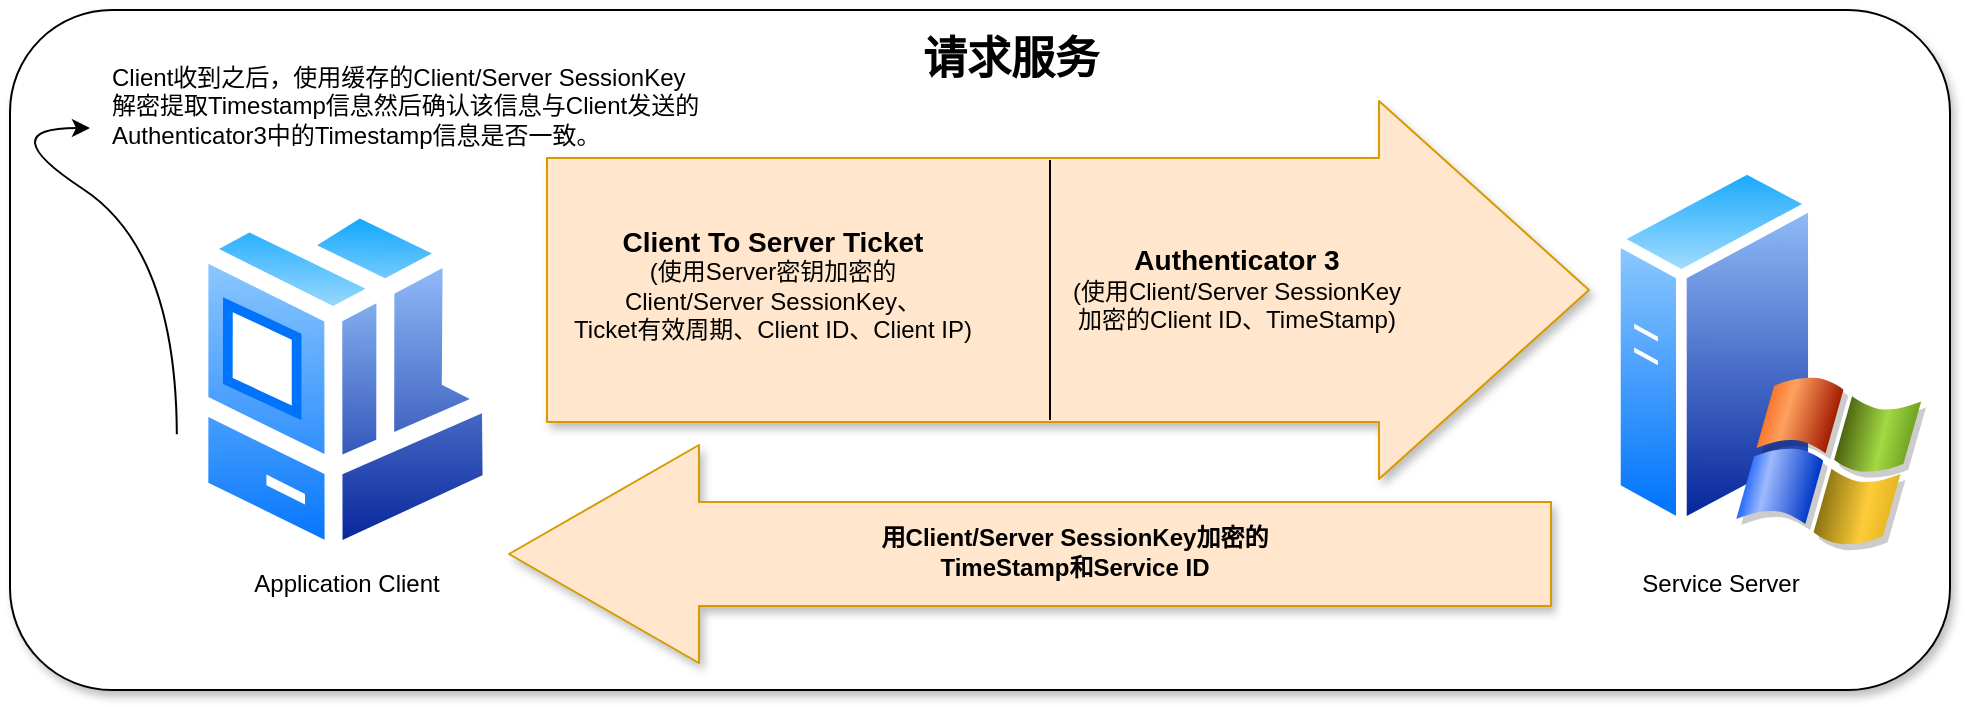 <mxfile version="13.0.3" type="device"><diagram id="vSAnCLlnnA4Ig6w-tTLH" name="第 1 页"><mxGraphModel dx="2740" dy="966" grid="1" gridSize="10" guides="1" tooltips="1" connect="1" arrows="1" fold="1" page="1" pageScale="1" pageWidth="827" pageHeight="1169" math="0" shadow="0"><root><mxCell id="0"/><mxCell id="1" parent="0"/><mxCell id="h1aRs9ZBVPx-47dMwsXC-19" value="" style="rounded=1;whiteSpace=wrap;html=1;align=center;shadow=1;" parent="1" vertex="1"><mxGeometry x="-1520" y="200" width="970" height="340" as="geometry"/></mxCell><mxCell id="z69_aI5V_Qirk7B1dvxU-4" value="" style="shape=flexArrow;endArrow=classic;html=1;width=52;endSize=31.33;endWidth=56;fillColor=#ffe6cc;strokeColor=#d79b00;shadow=1;" parent="1" edge="1"><mxGeometry width="50" height="50" relative="1" as="geometry"><mxPoint x="-749" y="472" as="sourcePoint"/><mxPoint x="-1271" y="472" as="targetPoint"/></mxGeometry></mxCell><mxCell id="z69_aI5V_Qirk7B1dvxU-1" value="" style="shape=flexArrow;endArrow=classic;html=1;width=132;endSize=34.67;endWidth=56;fillColor=#ffe6cc;strokeColor=#d79b00;shadow=1;" parent="1" edge="1"><mxGeometry width="50" height="50" relative="1" as="geometry"><mxPoint x="-1252" y="340" as="sourcePoint"/><mxPoint x="-730" y="340" as="targetPoint"/></mxGeometry></mxCell><mxCell id="h1aRs9ZBVPx-47dMwsXC-2" value="" style="aspect=fixed;perimeter=ellipsePerimeter;html=1;align=center;shadow=0;dashed=0;spacingTop=3;image;image=img/lib/active_directory/workstation_client.svg;" parent="1" vertex="1"><mxGeometry x="-1430" y="294.06" width="155.49" height="182.94" as="geometry"/></mxCell><mxCell id="TybMKcS1hFFdlkQ_7YXo-3" value="" style="aspect=fixed;perimeter=ellipsePerimeter;html=1;align=center;shadow=0;dashed=0;spacingTop=3;image;image=img/lib/active_directory/windows_server_2.svg;" parent="1" vertex="1"><mxGeometry x="-720" y="274.5" width="158" height="197.5" as="geometry"/></mxCell><mxCell id="TybMKcS1hFFdlkQ_7YXo-7" value="Application Client" style="text;html=1;align=center;verticalAlign=middle;resizable=0;points=[];autosize=1;" parent="1" vertex="1"><mxGeometry x="-1407.26" y="477" width="110" height="20" as="geometry"/></mxCell><mxCell id="TybMKcS1hFFdlkQ_7YXo-8" value="Service Server" style="text;html=1;align=center;verticalAlign=middle;resizable=0;points=[];autosize=1;" parent="1" vertex="1"><mxGeometry x="-710" y="477" width="90" height="20" as="geometry"/></mxCell><mxCell id="h1aRs9ZBVPx-47dMwsXC-3" value="&lt;b&gt;&lt;font style=&quot;font-size: 14px&quot;&gt;Client To Server Ticket&lt;/font&gt;&lt;/b&gt;&lt;br&gt;(使用Server密钥加密的&lt;br&gt;Client/Server SessionKey、&lt;br&gt;Ticket有效周期、Client ID、Client IP)" style="text;html=1;align=center;verticalAlign=middle;resizable=0;points=[];autosize=1;" parent="1" vertex="1"><mxGeometry x="-1244" y="307" width="210" height="60" as="geometry"/></mxCell><mxCell id="h1aRs9ZBVPx-47dMwsXC-14" value="&lt;b&gt;&lt;font style=&quot;font-size: 14px&quot;&gt;Authenticator 3&lt;/font&gt;&lt;/b&gt;&lt;br&gt;(使用Client/Server SessionKey&lt;br&gt;加密的Client ID、TimeStamp)" style="text;html=1;align=center;verticalAlign=middle;resizable=0;points=[];autosize=1;" parent="1" vertex="1"><mxGeometry x="-997" y="314" width="180" height="50" as="geometry"/></mxCell><mxCell id="h1aRs9ZBVPx-47dMwsXC-15" value="用Client/Server SessionKey加密的&lt;br&gt;TimeStamp和Service ID" style="text;html=1;align=center;verticalAlign=middle;resizable=0;points=[];autosize=1;fontStyle=1" parent="1" vertex="1"><mxGeometry x="-1093" y="456" width="210" height="30" as="geometry"/></mxCell><mxCell id="TybMKcS1hFFdlkQ_7YXo-13" value="Client收到之后，使用缓存的Client/Server SessionKey&lt;br&gt;解密提取Timestamp信息然后确认该信息与Client发送的&lt;br&gt;Authenticator3中的Timestamp信息是否一致。" style="text;html=1;align=left;verticalAlign=middle;resizable=0;points=[];autosize=1;" parent="1" vertex="1"><mxGeometry x="-1471" y="222.5" width="310" height="50" as="geometry"/></mxCell><mxCell id="h1aRs9ZBVPx-47dMwsXC-18" value="" style="curved=1;endArrow=classic;html=1;exitX=0.086;exitY=0.624;exitDx=0;exitDy=0;exitPerimeter=0;" parent="1" source="h1aRs9ZBVPx-47dMwsXC-19" edge="1"><mxGeometry width="50" height="50" relative="1" as="geometry"><mxPoint x="-1460" y="419" as="sourcePoint"/><mxPoint x="-1480" y="259" as="targetPoint"/><Array as="points"><mxPoint x="-1437" y="320"/><mxPoint x="-1530" y="259"/></Array></mxGeometry></mxCell><mxCell id="QUHuAq2JiScbp6cnC-pq-2" value="请求服务" style="text;html=1;align=center;verticalAlign=middle;resizable=0;points=[];autosize=1;fontStyle=1;fontSize=22;" parent="1" vertex="1"><mxGeometry x="-1070" y="210" width="100" height="30" as="geometry"/></mxCell><mxCell id="z69_aI5V_Qirk7B1dvxU-2" value="" style="endArrow=none;html=1;" parent="1" edge="1"><mxGeometry width="50" height="50" relative="1" as="geometry"><mxPoint x="-1000" y="405" as="sourcePoint"/><mxPoint x="-1000" y="275" as="targetPoint"/></mxGeometry></mxCell></root></mxGraphModel></diagram></mxfile>